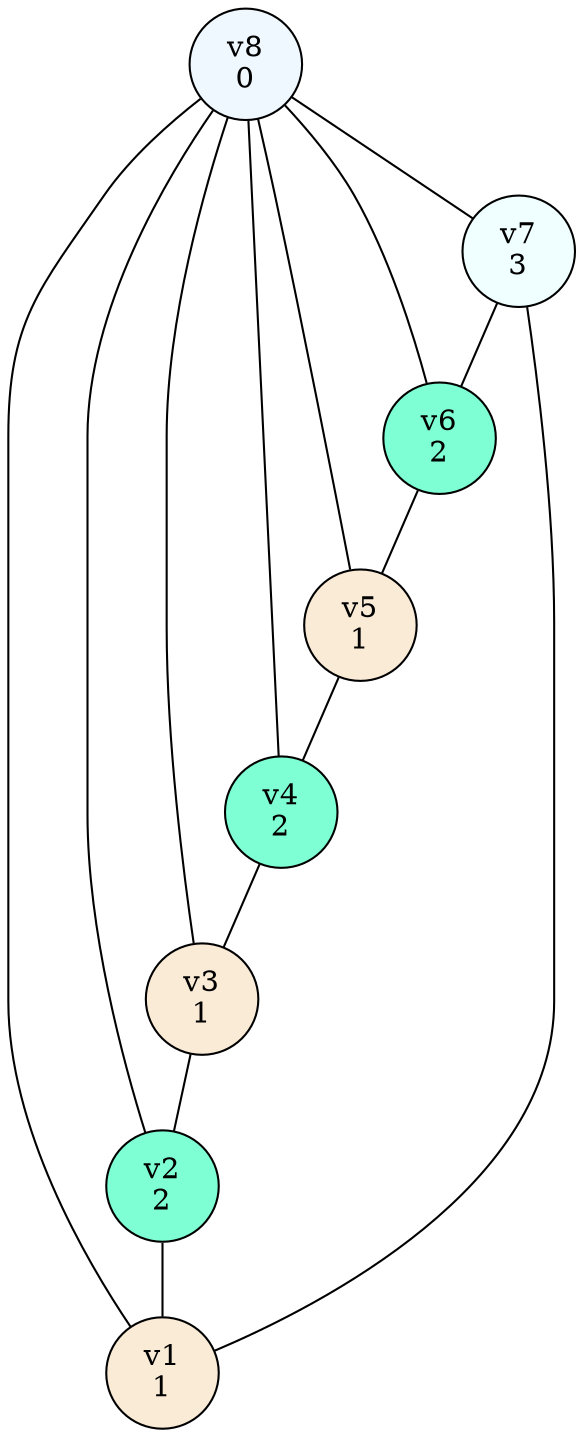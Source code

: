 graph colored_graph {
v1[label="v1\n1" style=filled fillcolor="antiquewhite"];
v2[label="v2\n2" style=filled fillcolor="aquamarine"];
v3[label="v3\n1" style=filled fillcolor="antiquewhite"];
v4[label="v4\n2" style=filled fillcolor="aquamarine"];
v5[label="v5\n1" style=filled fillcolor="antiquewhite"];
v6[label="v6\n2" style=filled fillcolor="aquamarine"];
v7[label="v7\n3" style=filled fillcolor="azure"];
v8[label="v8\n0" style=filled fillcolor="aliceblue"];
v2 -- v1
v3 -- v2
v4 -- v3
v5 -- v4
v6 -- v5
v7 -- v1
v7 -- v6
v8 -- v1
v8 -- v2
v8 -- v3
v8 -- v4
v8 -- v5
v8 -- v6
v8 -- v7
}
